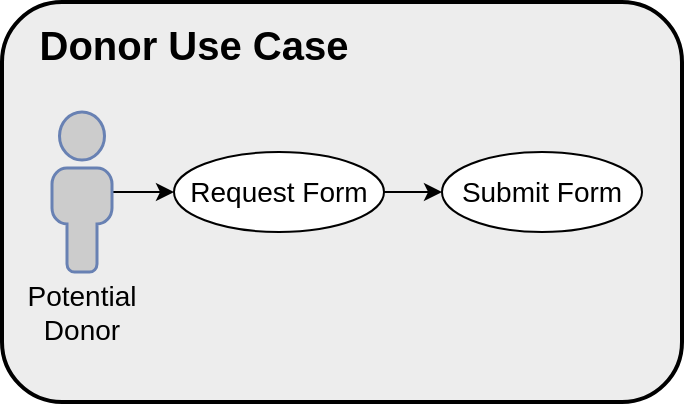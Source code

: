 <mxfile version="24.7.10">
  <diagram name="Page-1" id="F4AoScI9kG93jQlZJRK2">
    <mxGraphModel dx="1050" dy="565" grid="1" gridSize="10" guides="1" tooltips="1" connect="1" arrows="1" fold="1" page="1" pageScale="1" pageWidth="827" pageHeight="1169" math="0" shadow="0">
      <root>
        <mxCell id="0" />
        <mxCell id="1" parent="0" />
        <UserObject label="" link="https://cdn.discordapp.com/attachments/917072131953676336/1280960484094513243/image.png?ex=66d9faea&amp;is=66d8a96a&amp;hm=155da38c909e6710c7a3c6411abfa25d7c5ebacb428bd44158f6a50b6865319c&amp;" id="IbkcX1ktQZ32MarA_v1--1">
          <mxCell style="rounded=1;whiteSpace=wrap;html=1;strokeWidth=2;fillColor=#EDEDED;" vertex="1" parent="1">
            <mxGeometry x="200" y="170" width="340" height="200" as="geometry" />
          </mxCell>
        </UserObject>
        <mxCell id="IbkcX1ktQZ32MarA_v1--7" style="edgeStyle=orthogonalEdgeStyle;rounded=0;orthogonalLoop=1;jettySize=auto;html=1;exitX=1;exitY=0.5;exitDx=0;exitDy=0;exitPerimeter=0;entryX=0;entryY=0.5;entryDx=0;entryDy=0;" edge="1" parent="1" source="IbkcX1ktQZ32MarA_v1--2" target="IbkcX1ktQZ32MarA_v1--4">
          <mxGeometry relative="1" as="geometry" />
        </mxCell>
        <mxCell id="IbkcX1ktQZ32MarA_v1--2" value="" style="fontColor=#0066CC;verticalAlign=top;verticalLabelPosition=bottom;labelPosition=center;align=center;html=1;outlineConnect=0;fillColor=#CCCCCC;strokeColor=#6881B3;gradientColor=none;gradientDirection=north;strokeWidth=2;shape=mxgraph.networks.user_male;" vertex="1" parent="1">
          <mxGeometry x="225" y="225" width="30" height="80" as="geometry" />
        </mxCell>
        <mxCell id="IbkcX1ktQZ32MarA_v1--3" value="&lt;font size=&quot;1&quot; style=&quot;&quot;&gt;&lt;b style=&quot;font-size: 20px;&quot;&gt;Donor Use Case&lt;/b&gt;&lt;/font&gt;" style="text;html=1;align=center;verticalAlign=middle;whiteSpace=wrap;rounded=0;" vertex="1" parent="1">
          <mxGeometry x="201" y="176" width="190" height="30" as="geometry" />
        </mxCell>
        <mxCell id="IbkcX1ktQZ32MarA_v1--8" style="edgeStyle=orthogonalEdgeStyle;rounded=0;orthogonalLoop=1;jettySize=auto;html=1;exitX=1;exitY=0.5;exitDx=0;exitDy=0;entryX=0;entryY=0.5;entryDx=0;entryDy=0;" edge="1" parent="1" source="IbkcX1ktQZ32MarA_v1--4" target="IbkcX1ktQZ32MarA_v1--5">
          <mxGeometry relative="1" as="geometry" />
        </mxCell>
        <mxCell id="IbkcX1ktQZ32MarA_v1--4" value="&lt;font style=&quot;font-size: 14px;&quot;&gt;Request Form&lt;/font&gt;" style="ellipse;whiteSpace=wrap;html=1;" vertex="1" parent="1">
          <mxGeometry x="286" y="245" width="105" height="40" as="geometry" />
        </mxCell>
        <mxCell id="IbkcX1ktQZ32MarA_v1--5" value="&lt;font style=&quot;font-size: 14px;&quot;&gt;Submit Form&lt;/font&gt;" style="ellipse;whiteSpace=wrap;html=1;" vertex="1" parent="1">
          <mxGeometry x="420" y="245" width="100" height="40" as="geometry" />
        </mxCell>
        <mxCell id="IbkcX1ktQZ32MarA_v1--6" value="&lt;font style=&quot;font-size: 14px;&quot;&gt;Potential Donor&lt;/font&gt;" style="text;html=1;align=center;verticalAlign=middle;whiteSpace=wrap;rounded=0;" vertex="1" parent="1">
          <mxGeometry x="210" y="310" width="60" height="30" as="geometry" />
        </mxCell>
      </root>
    </mxGraphModel>
  </diagram>
</mxfile>
